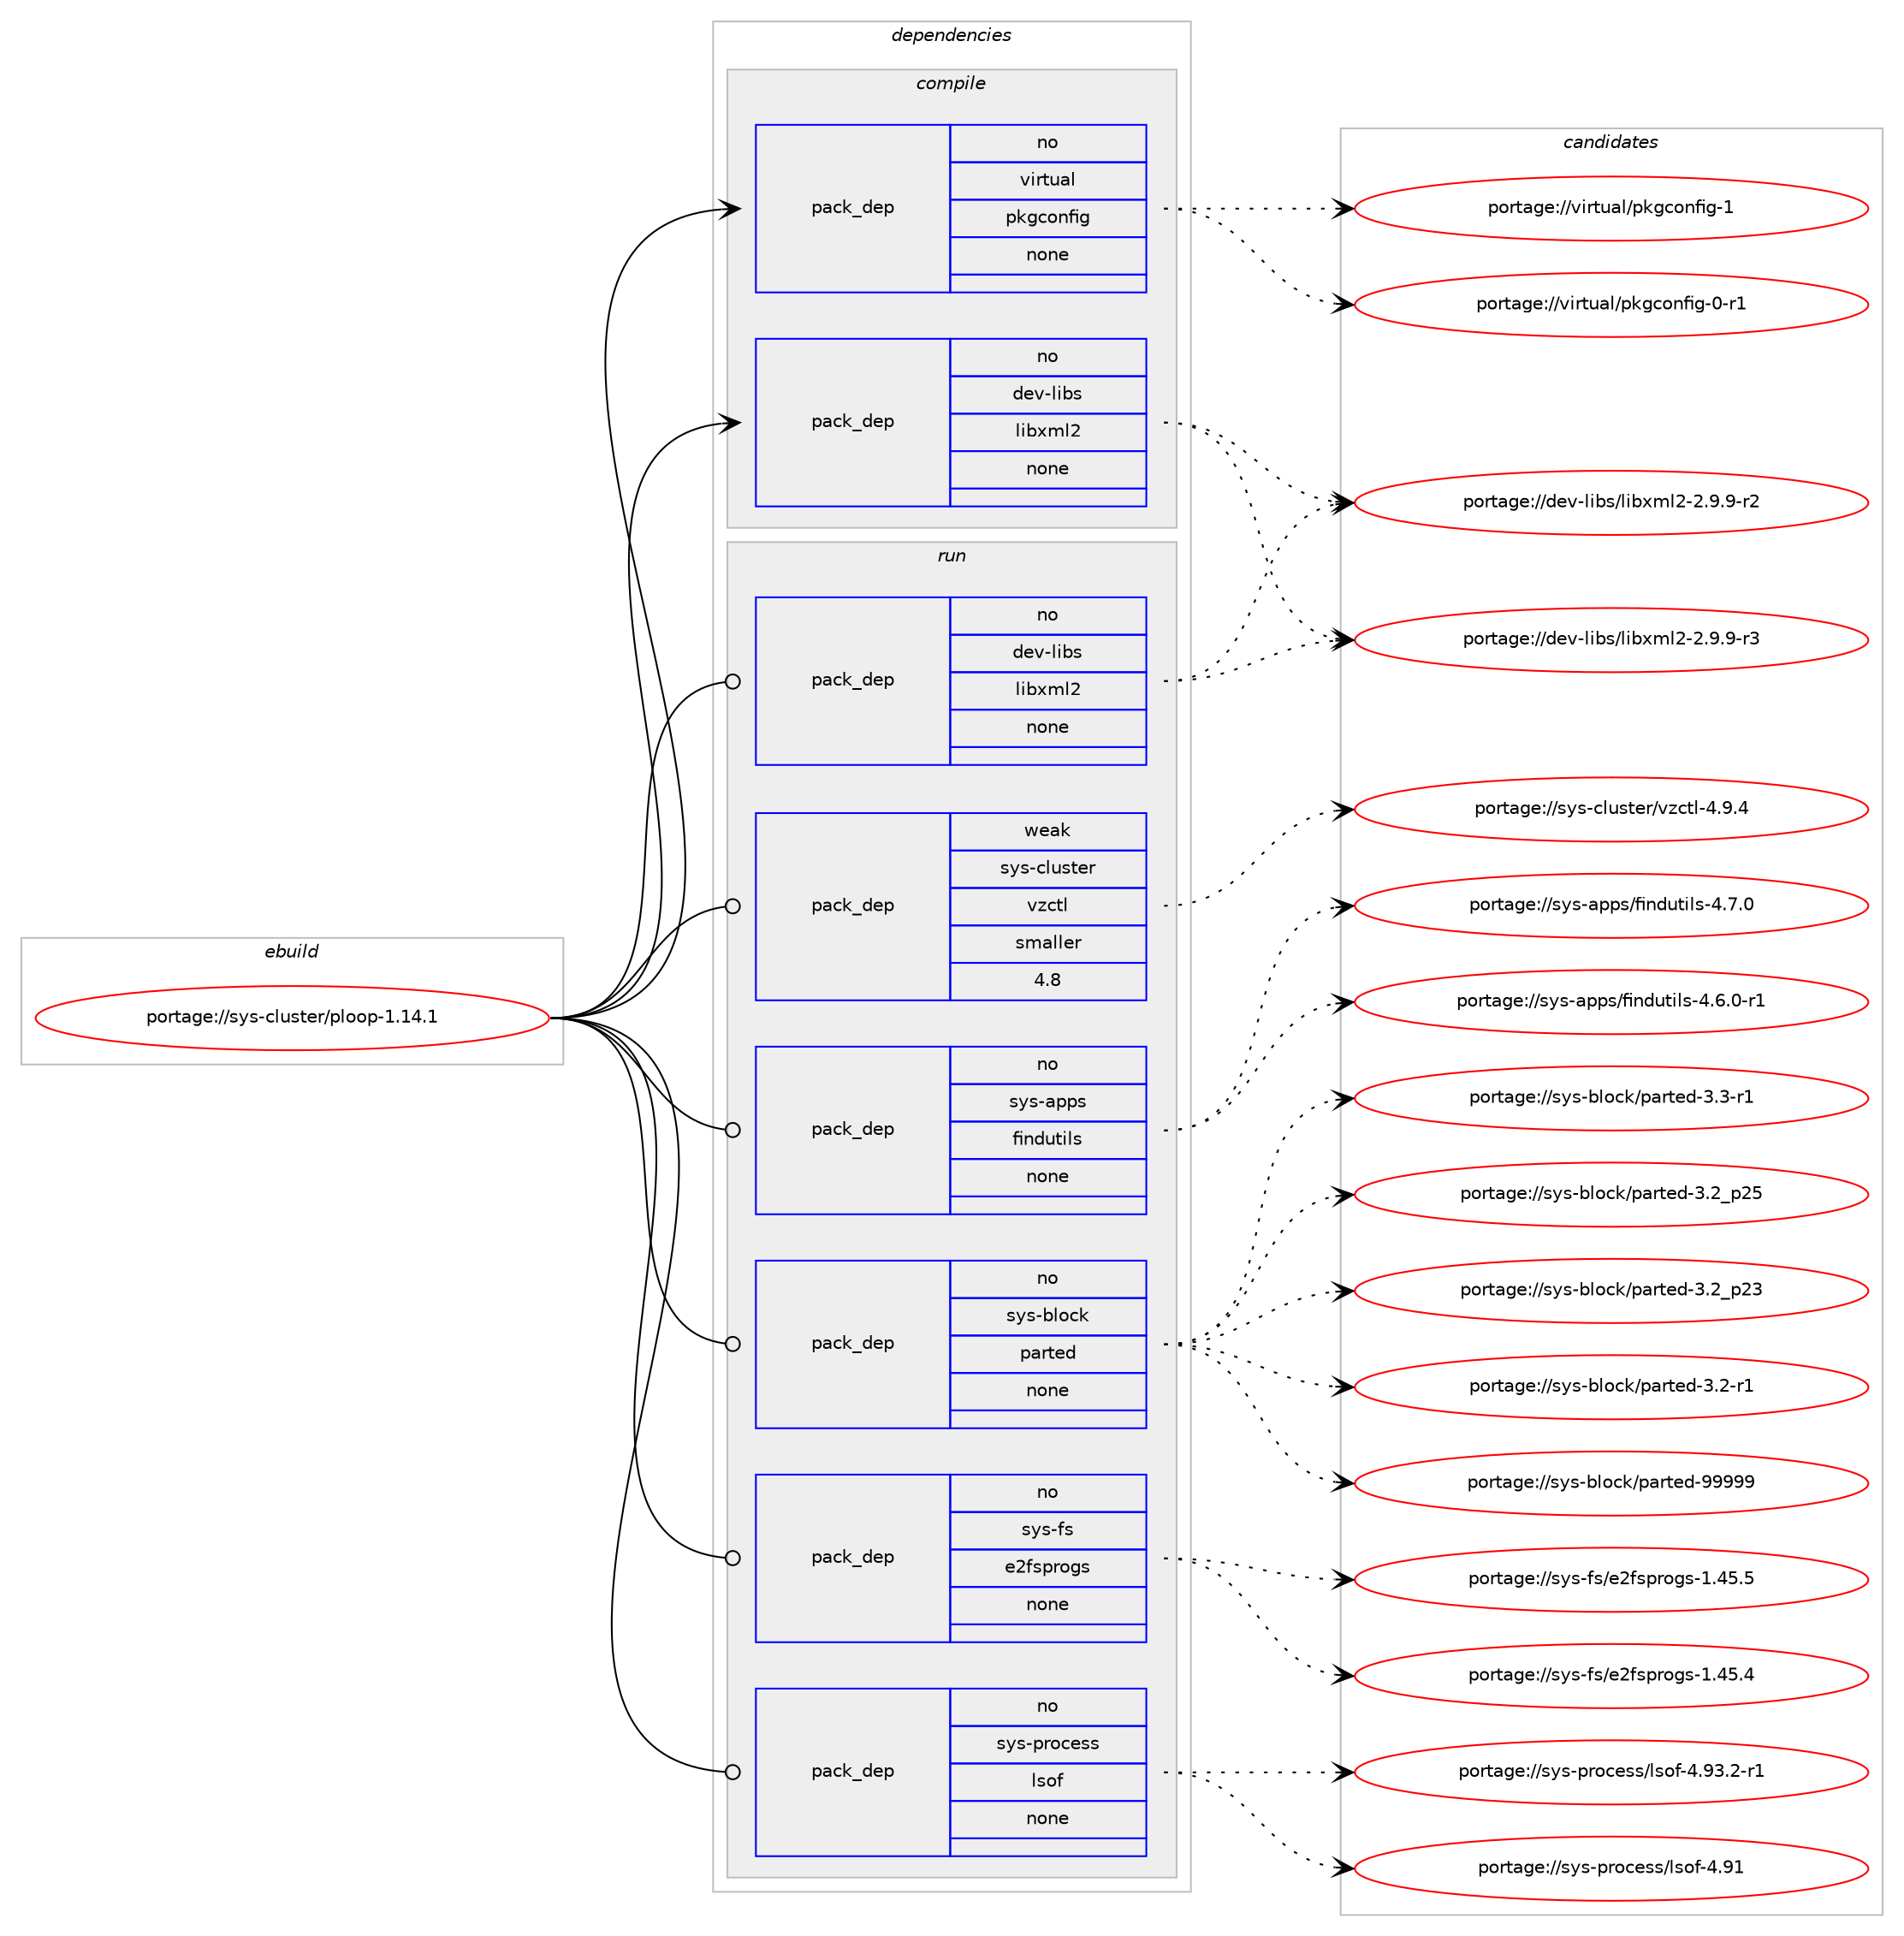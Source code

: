 digraph prolog {

# *************
# Graph options
# *************

newrank=true;
concentrate=true;
compound=true;
graph [rankdir=LR,fontname=Helvetica,fontsize=10,ranksep=1.5];#, ranksep=2.5, nodesep=0.2];
edge  [arrowhead=vee];
node  [fontname=Helvetica,fontsize=10];

# **********
# The ebuild
# **********

subgraph cluster_leftcol {
color=gray;
rank=same;
label=<<i>ebuild</i>>;
id [label="portage://sys-cluster/ploop-1.14.1", color=red, width=4, href="../sys-cluster/ploop-1.14.1.svg"];
}

# ****************
# The dependencies
# ****************

subgraph cluster_midcol {
color=gray;
label=<<i>dependencies</i>>;
subgraph cluster_compile {
fillcolor="#eeeeee";
style=filled;
label=<<i>compile</i>>;
subgraph pack20423 {
dependency25313 [label=<<TABLE BORDER="0" CELLBORDER="1" CELLSPACING="0" CELLPADDING="4" WIDTH="220"><TR><TD ROWSPAN="6" CELLPADDING="30">pack_dep</TD></TR><TR><TD WIDTH="110">no</TD></TR><TR><TD>dev-libs</TD></TR><TR><TD>libxml2</TD></TR><TR><TD>none</TD></TR><TR><TD></TD></TR></TABLE>>, shape=none, color=blue];
}
id:e -> dependency25313:w [weight=20,style="solid",arrowhead="vee"];
subgraph pack20424 {
dependency25314 [label=<<TABLE BORDER="0" CELLBORDER="1" CELLSPACING="0" CELLPADDING="4" WIDTH="220"><TR><TD ROWSPAN="6" CELLPADDING="30">pack_dep</TD></TR><TR><TD WIDTH="110">no</TD></TR><TR><TD>virtual</TD></TR><TR><TD>pkgconfig</TD></TR><TR><TD>none</TD></TR><TR><TD></TD></TR></TABLE>>, shape=none, color=blue];
}
id:e -> dependency25314:w [weight=20,style="solid",arrowhead="vee"];
}
subgraph cluster_compileandrun {
fillcolor="#eeeeee";
style=filled;
label=<<i>compile and run</i>>;
}
subgraph cluster_run {
fillcolor="#eeeeee";
style=filled;
label=<<i>run</i>>;
subgraph pack20425 {
dependency25315 [label=<<TABLE BORDER="0" CELLBORDER="1" CELLSPACING="0" CELLPADDING="4" WIDTH="220"><TR><TD ROWSPAN="6" CELLPADDING="30">pack_dep</TD></TR><TR><TD WIDTH="110">no</TD></TR><TR><TD>dev-libs</TD></TR><TR><TD>libxml2</TD></TR><TR><TD>none</TD></TR><TR><TD></TD></TR></TABLE>>, shape=none, color=blue];
}
id:e -> dependency25315:w [weight=20,style="solid",arrowhead="odot"];
subgraph pack20426 {
dependency25316 [label=<<TABLE BORDER="0" CELLBORDER="1" CELLSPACING="0" CELLPADDING="4" WIDTH="220"><TR><TD ROWSPAN="6" CELLPADDING="30">pack_dep</TD></TR><TR><TD WIDTH="110">no</TD></TR><TR><TD>sys-apps</TD></TR><TR><TD>findutils</TD></TR><TR><TD>none</TD></TR><TR><TD></TD></TR></TABLE>>, shape=none, color=blue];
}
id:e -> dependency25316:w [weight=20,style="solid",arrowhead="odot"];
subgraph pack20427 {
dependency25317 [label=<<TABLE BORDER="0" CELLBORDER="1" CELLSPACING="0" CELLPADDING="4" WIDTH="220"><TR><TD ROWSPAN="6" CELLPADDING="30">pack_dep</TD></TR><TR><TD WIDTH="110">no</TD></TR><TR><TD>sys-block</TD></TR><TR><TD>parted</TD></TR><TR><TD>none</TD></TR><TR><TD></TD></TR></TABLE>>, shape=none, color=blue];
}
id:e -> dependency25317:w [weight=20,style="solid",arrowhead="odot"];
subgraph pack20428 {
dependency25318 [label=<<TABLE BORDER="0" CELLBORDER="1" CELLSPACING="0" CELLPADDING="4" WIDTH="220"><TR><TD ROWSPAN="6" CELLPADDING="30">pack_dep</TD></TR><TR><TD WIDTH="110">no</TD></TR><TR><TD>sys-fs</TD></TR><TR><TD>e2fsprogs</TD></TR><TR><TD>none</TD></TR><TR><TD></TD></TR></TABLE>>, shape=none, color=blue];
}
id:e -> dependency25318:w [weight=20,style="solid",arrowhead="odot"];
subgraph pack20429 {
dependency25319 [label=<<TABLE BORDER="0" CELLBORDER="1" CELLSPACING="0" CELLPADDING="4" WIDTH="220"><TR><TD ROWSPAN="6" CELLPADDING="30">pack_dep</TD></TR><TR><TD WIDTH="110">no</TD></TR><TR><TD>sys-process</TD></TR><TR><TD>lsof</TD></TR><TR><TD>none</TD></TR><TR><TD></TD></TR></TABLE>>, shape=none, color=blue];
}
id:e -> dependency25319:w [weight=20,style="solid",arrowhead="odot"];
subgraph pack20430 {
dependency25320 [label=<<TABLE BORDER="0" CELLBORDER="1" CELLSPACING="0" CELLPADDING="4" WIDTH="220"><TR><TD ROWSPAN="6" CELLPADDING="30">pack_dep</TD></TR><TR><TD WIDTH="110">weak</TD></TR><TR><TD>sys-cluster</TD></TR><TR><TD>vzctl</TD></TR><TR><TD>smaller</TD></TR><TR><TD>4.8</TD></TR></TABLE>>, shape=none, color=blue];
}
id:e -> dependency25320:w [weight=20,style="solid",arrowhead="odot"];
}
}

# **************
# The candidates
# **************

subgraph cluster_choices {
rank=same;
color=gray;
label=<<i>candidates</i>>;

subgraph choice20423 {
color=black;
nodesep=1;
choice10010111845108105981154710810598120109108504550465746574511451 [label="portage://dev-libs/libxml2-2.9.9-r3", color=red, width=4,href="../dev-libs/libxml2-2.9.9-r3.svg"];
choice10010111845108105981154710810598120109108504550465746574511450 [label="portage://dev-libs/libxml2-2.9.9-r2", color=red, width=4,href="../dev-libs/libxml2-2.9.9-r2.svg"];
dependency25313:e -> choice10010111845108105981154710810598120109108504550465746574511451:w [style=dotted,weight="100"];
dependency25313:e -> choice10010111845108105981154710810598120109108504550465746574511450:w [style=dotted,weight="100"];
}
subgraph choice20424 {
color=black;
nodesep=1;
choice1181051141161179710847112107103991111101021051034549 [label="portage://virtual/pkgconfig-1", color=red, width=4,href="../virtual/pkgconfig-1.svg"];
choice11810511411611797108471121071039911111010210510345484511449 [label="portage://virtual/pkgconfig-0-r1", color=red, width=4,href="../virtual/pkgconfig-0-r1.svg"];
dependency25314:e -> choice1181051141161179710847112107103991111101021051034549:w [style=dotted,weight="100"];
dependency25314:e -> choice11810511411611797108471121071039911111010210510345484511449:w [style=dotted,weight="100"];
}
subgraph choice20425 {
color=black;
nodesep=1;
choice10010111845108105981154710810598120109108504550465746574511451 [label="portage://dev-libs/libxml2-2.9.9-r3", color=red, width=4,href="../dev-libs/libxml2-2.9.9-r3.svg"];
choice10010111845108105981154710810598120109108504550465746574511450 [label="portage://dev-libs/libxml2-2.9.9-r2", color=red, width=4,href="../dev-libs/libxml2-2.9.9-r2.svg"];
dependency25315:e -> choice10010111845108105981154710810598120109108504550465746574511451:w [style=dotted,weight="100"];
dependency25315:e -> choice10010111845108105981154710810598120109108504550465746574511450:w [style=dotted,weight="100"];
}
subgraph choice20426 {
color=black;
nodesep=1;
choice115121115459711211211547102105110100117116105108115455246554648 [label="portage://sys-apps/findutils-4.7.0", color=red, width=4,href="../sys-apps/findutils-4.7.0.svg"];
choice1151211154597112112115471021051101001171161051081154552465446484511449 [label="portage://sys-apps/findutils-4.6.0-r1", color=red, width=4,href="../sys-apps/findutils-4.6.0-r1.svg"];
dependency25316:e -> choice115121115459711211211547102105110100117116105108115455246554648:w [style=dotted,weight="100"];
dependency25316:e -> choice1151211154597112112115471021051101001171161051081154552465446484511449:w [style=dotted,weight="100"];
}
subgraph choice20427 {
color=black;
nodesep=1;
choice1151211154598108111991074711297114116101100455757575757 [label="portage://sys-block/parted-99999", color=red, width=4,href="../sys-block/parted-99999.svg"];
choice1151211154598108111991074711297114116101100455146514511449 [label="portage://sys-block/parted-3.3-r1", color=red, width=4,href="../sys-block/parted-3.3-r1.svg"];
choice115121115459810811199107471129711411610110045514650951125053 [label="portage://sys-block/parted-3.2_p25", color=red, width=4,href="../sys-block/parted-3.2_p25.svg"];
choice115121115459810811199107471129711411610110045514650951125051 [label="portage://sys-block/parted-3.2_p23", color=red, width=4,href="../sys-block/parted-3.2_p23.svg"];
choice1151211154598108111991074711297114116101100455146504511449 [label="portage://sys-block/parted-3.2-r1", color=red, width=4,href="../sys-block/parted-3.2-r1.svg"];
dependency25317:e -> choice1151211154598108111991074711297114116101100455757575757:w [style=dotted,weight="100"];
dependency25317:e -> choice1151211154598108111991074711297114116101100455146514511449:w [style=dotted,weight="100"];
dependency25317:e -> choice115121115459810811199107471129711411610110045514650951125053:w [style=dotted,weight="100"];
dependency25317:e -> choice115121115459810811199107471129711411610110045514650951125051:w [style=dotted,weight="100"];
dependency25317:e -> choice1151211154598108111991074711297114116101100455146504511449:w [style=dotted,weight="100"];
}
subgraph choice20428 {
color=black;
nodesep=1;
choice11512111545102115471015010211511211411110311545494652534653 [label="portage://sys-fs/e2fsprogs-1.45.5", color=red, width=4,href="../sys-fs/e2fsprogs-1.45.5.svg"];
choice11512111545102115471015010211511211411110311545494652534652 [label="portage://sys-fs/e2fsprogs-1.45.4", color=red, width=4,href="../sys-fs/e2fsprogs-1.45.4.svg"];
dependency25318:e -> choice11512111545102115471015010211511211411110311545494652534653:w [style=dotted,weight="100"];
dependency25318:e -> choice11512111545102115471015010211511211411110311545494652534652:w [style=dotted,weight="100"];
}
subgraph choice20429 {
color=black;
nodesep=1;
choice115121115451121141119910111511547108115111102455246575146504511449 [label="portage://sys-process/lsof-4.93.2-r1", color=red, width=4,href="../sys-process/lsof-4.93.2-r1.svg"];
choice1151211154511211411199101115115471081151111024552465749 [label="portage://sys-process/lsof-4.91", color=red, width=4,href="../sys-process/lsof-4.91.svg"];
dependency25319:e -> choice115121115451121141119910111511547108115111102455246575146504511449:w [style=dotted,weight="100"];
dependency25319:e -> choice1151211154511211411199101115115471081151111024552465749:w [style=dotted,weight="100"];
}
subgraph choice20430 {
color=black;
nodesep=1;
choice11512111545991081171151161011144711812299116108455246574652 [label="portage://sys-cluster/vzctl-4.9.4", color=red, width=4,href="../sys-cluster/vzctl-4.9.4.svg"];
dependency25320:e -> choice11512111545991081171151161011144711812299116108455246574652:w [style=dotted,weight="100"];
}
}

}
